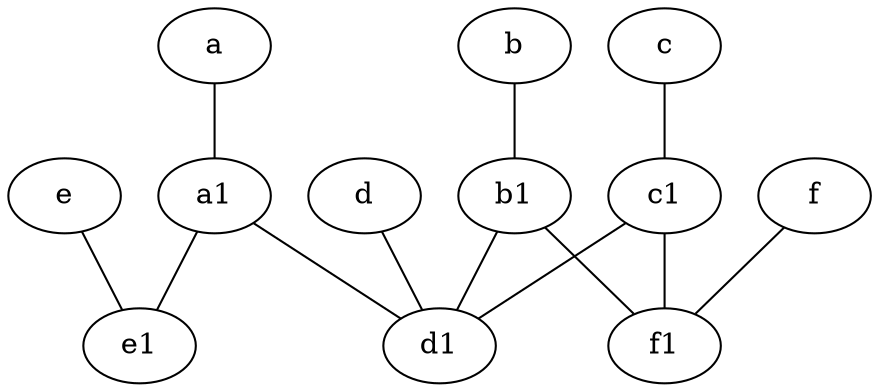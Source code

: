 graph {
	node [labelfontsize=50]
	a1 [labelfontsize=50 pos="8,3!"]
	d [labelfontsize=50 pos="2,5!"]
	b [labelfontsize=50 pos="10,4!"]
	b1 [labelfontsize=50 pos="9,4!"]
	e [labelfontsize=50 pos="7,9!"]
	f [labelfontsize=50 pos="3,9!"]
	d1 [labelfontsize=50 pos="3,5!"]
	a [labelfontsize=50 pos="8,2!"]
	c [labelfontsize=50 pos="4.5,2!"]
	c1 [labelfontsize=50 pos="4.5,3!"]
	f1 [labelfontsize=50 pos="3,8!"]
	e1 [labelfontsize=50 pos="7,7!"]
	b1 -- d1
	e -- e1
	c1 -- f1
	a1 -- d1
	d -- d1
	b1 -- f1
	b -- b1
	c1 -- d1
	a1 -- e1
	f -- f1
	c -- c1
	a -- a1
}
